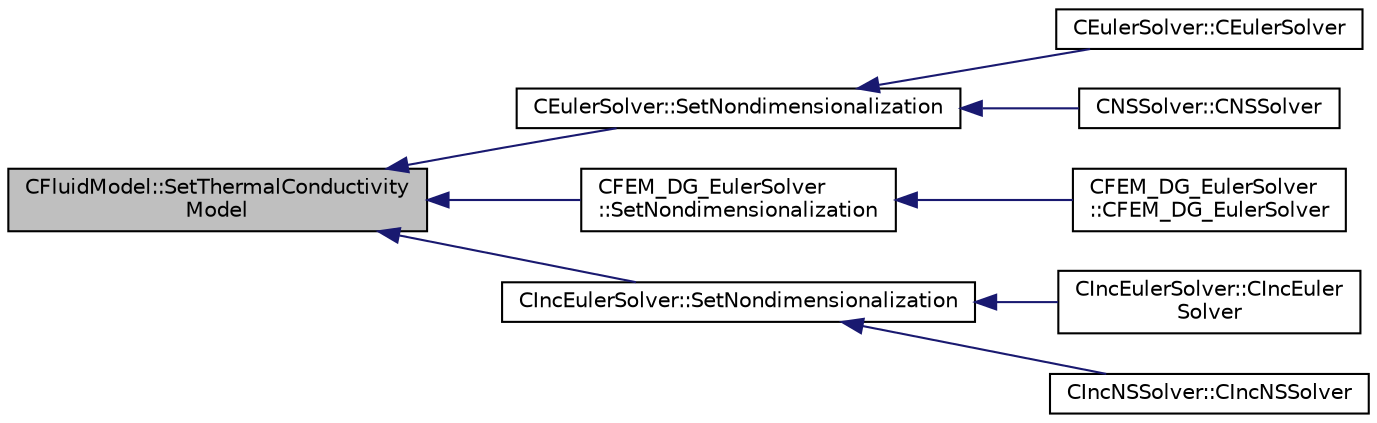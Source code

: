 digraph "CFluidModel::SetThermalConductivityModel"
{
  edge [fontname="Helvetica",fontsize="10",labelfontname="Helvetica",labelfontsize="10"];
  node [fontname="Helvetica",fontsize="10",shape=record];
  rankdir="LR";
  Node660 [label="CFluidModel::SetThermalConductivity\lModel",height=0.2,width=0.4,color="black", fillcolor="grey75", style="filled", fontcolor="black"];
  Node660 -> Node661 [dir="back",color="midnightblue",fontsize="10",style="solid",fontname="Helvetica"];
  Node661 [label="CEulerSolver::SetNondimensionalization",height=0.2,width=0.4,color="black", fillcolor="white", style="filled",URL="$class_c_euler_solver.html#a1c633d6e77fefb2e76308e2ba0af0c2c",tooltip="Set the solver nondimensionalization. "];
  Node661 -> Node662 [dir="back",color="midnightblue",fontsize="10",style="solid",fontname="Helvetica"];
  Node662 [label="CEulerSolver::CEulerSolver",height=0.2,width=0.4,color="black", fillcolor="white", style="filled",URL="$class_c_euler_solver.html#ae1e74218b4e943111b100d7ddcbd4db9"];
  Node661 -> Node663 [dir="back",color="midnightblue",fontsize="10",style="solid",fontname="Helvetica"];
  Node663 [label="CNSSolver::CNSSolver",height=0.2,width=0.4,color="black", fillcolor="white", style="filled",URL="$class_c_n_s_solver.html#a2a8ad49c42b4546696e631cf44b7788b"];
  Node660 -> Node664 [dir="back",color="midnightblue",fontsize="10",style="solid",fontname="Helvetica"];
  Node664 [label="CFEM_DG_EulerSolver\l::SetNondimensionalization",height=0.2,width=0.4,color="black", fillcolor="white", style="filled",URL="$class_c_f_e_m___d_g___euler_solver.html#a31316dc2fe564329d9bb372961b10a3a",tooltip="Set the fluid solver nondimensionalization. "];
  Node664 -> Node665 [dir="back",color="midnightblue",fontsize="10",style="solid",fontname="Helvetica"];
  Node665 [label="CFEM_DG_EulerSolver\l::CFEM_DG_EulerSolver",height=0.2,width=0.4,color="black", fillcolor="white", style="filled",URL="$class_c_f_e_m___d_g___euler_solver.html#a70d30ef9e7cd7620d54ec73f4b1ed28c"];
  Node660 -> Node666 [dir="back",color="midnightblue",fontsize="10",style="solid",fontname="Helvetica"];
  Node666 [label="CIncEulerSolver::SetNondimensionalization",height=0.2,width=0.4,color="black", fillcolor="white", style="filled",URL="$class_c_inc_euler_solver.html#a2cffaa24417cb3803d36d38b3874d6d0",tooltip="Set the solver nondimensionalization. "];
  Node666 -> Node667 [dir="back",color="midnightblue",fontsize="10",style="solid",fontname="Helvetica"];
  Node667 [label="CIncEulerSolver::CIncEuler\lSolver",height=0.2,width=0.4,color="black", fillcolor="white", style="filled",URL="$class_c_inc_euler_solver.html#a91f644b8f9a00215bac5bcd31dfc06d8"];
  Node666 -> Node668 [dir="back",color="midnightblue",fontsize="10",style="solid",fontname="Helvetica"];
  Node668 [label="CIncNSSolver::CIncNSSolver",height=0.2,width=0.4,color="black", fillcolor="white", style="filled",URL="$class_c_inc_n_s_solver.html#a82152ac7e91fb1c5c073d98a1f08e2aa"];
}
